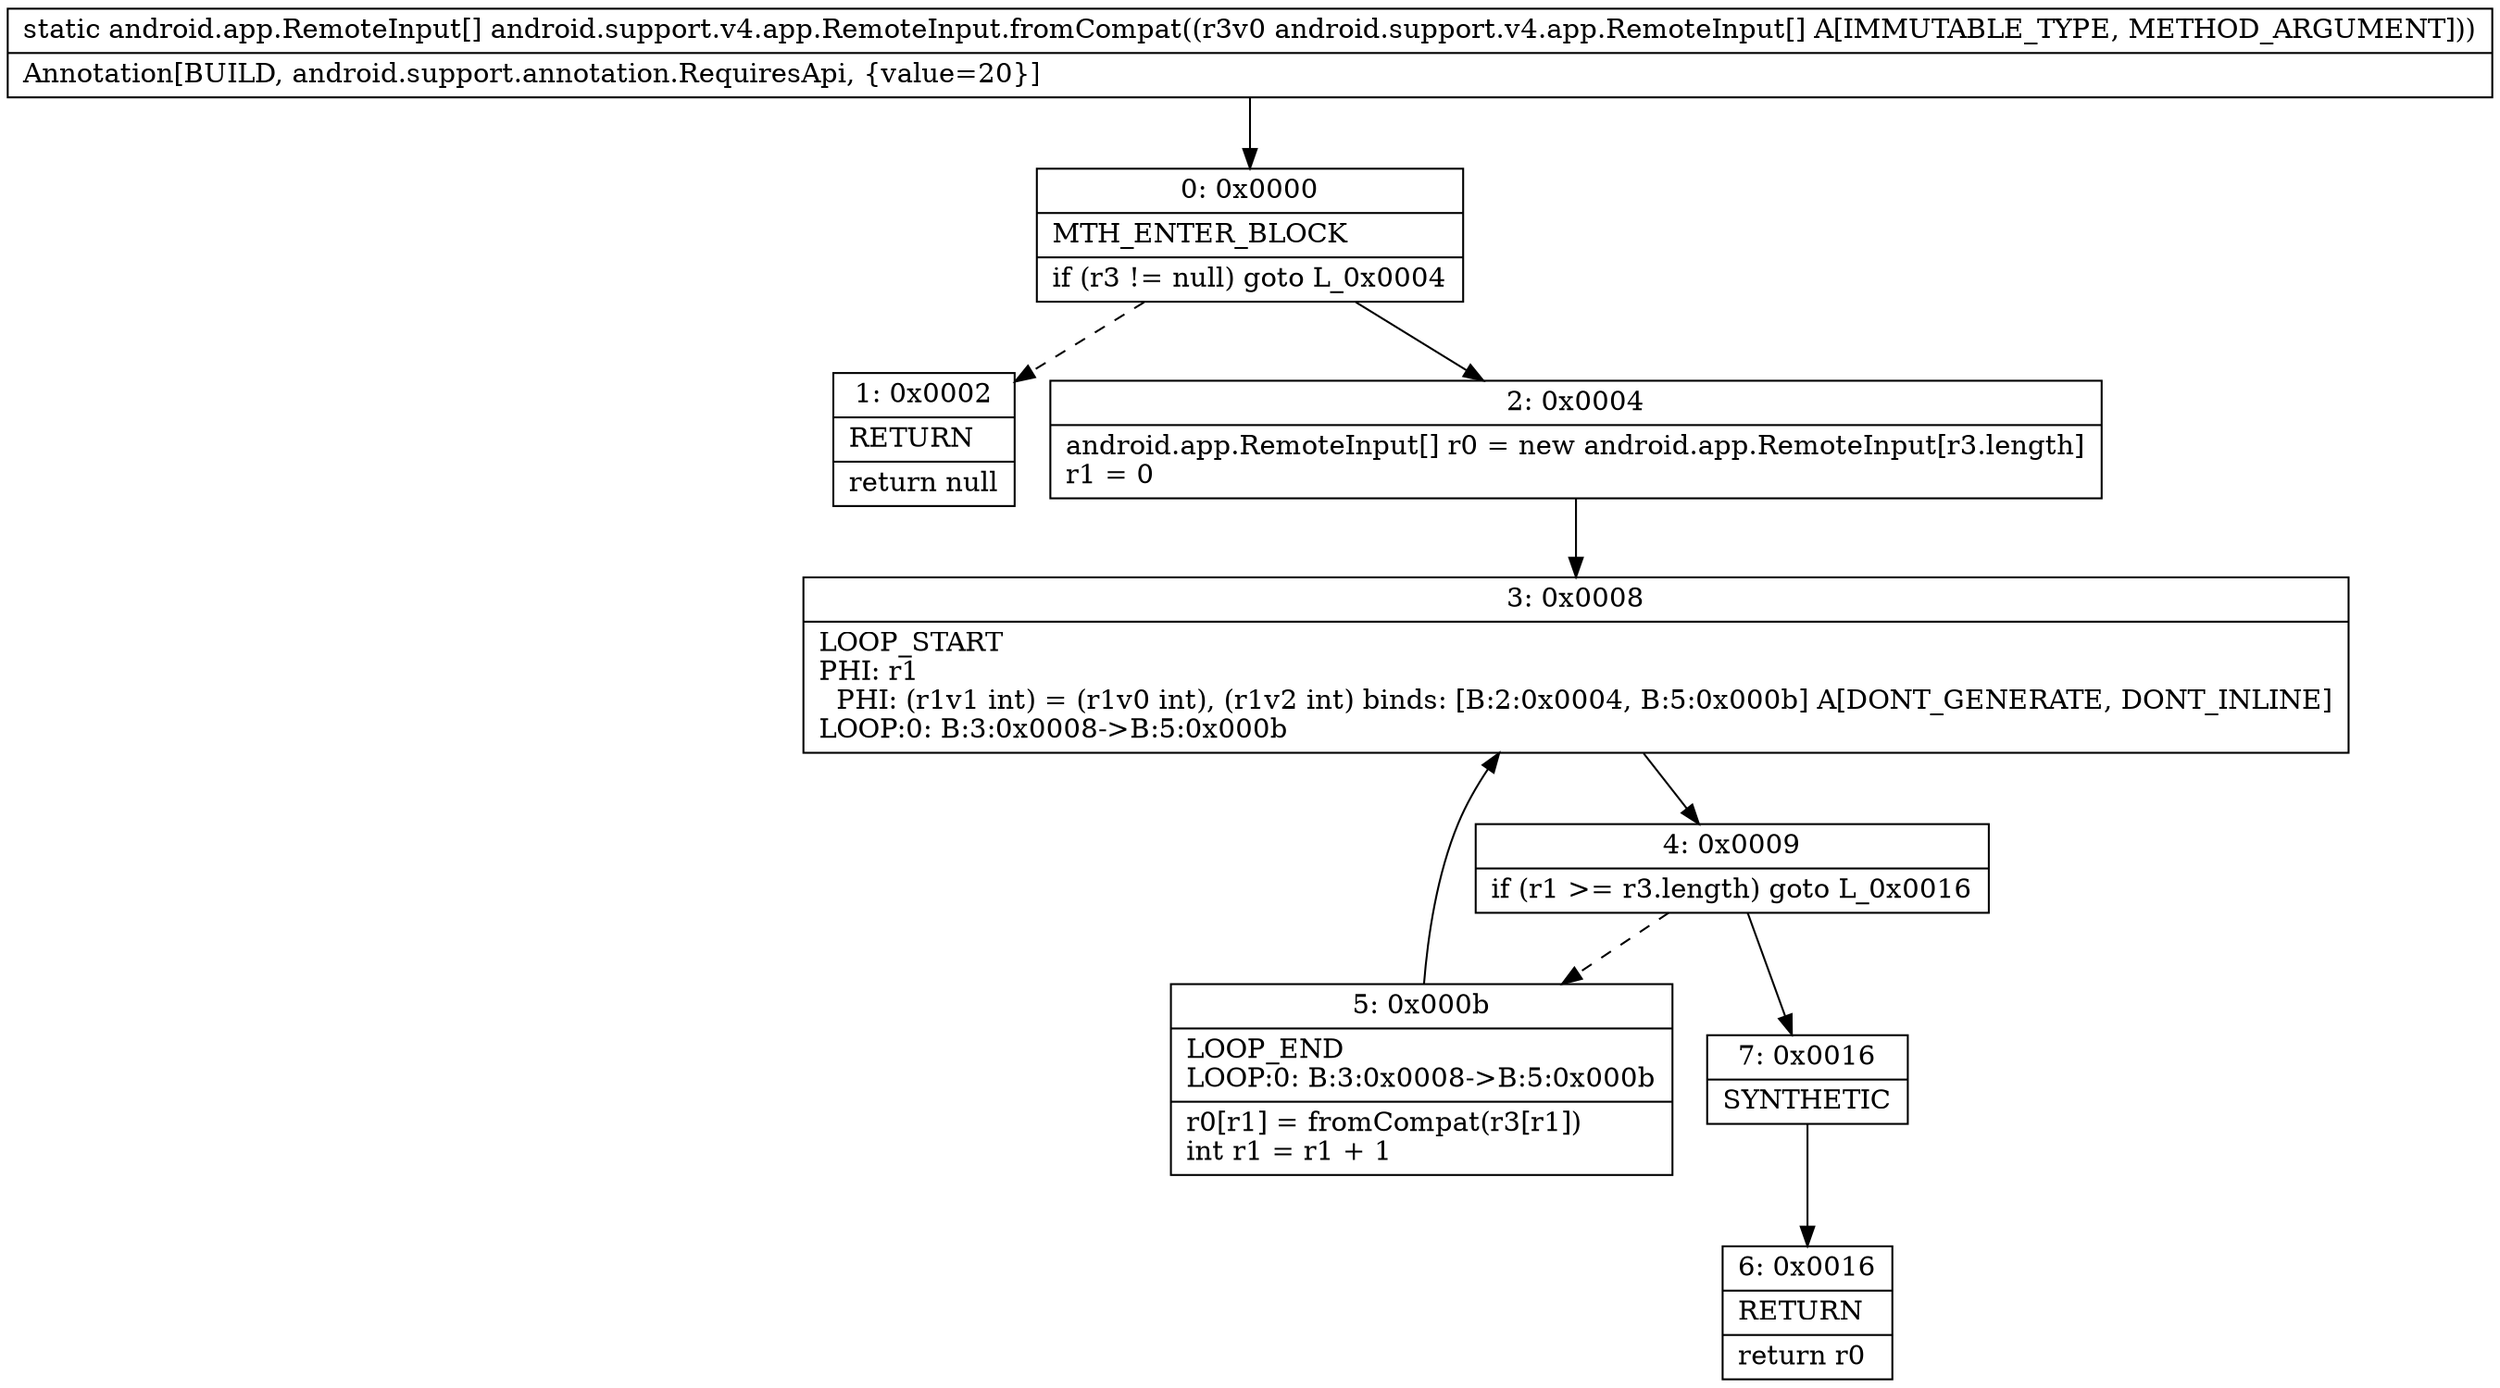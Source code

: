 digraph "CFG forandroid.support.v4.app.RemoteInput.fromCompat([Landroid\/support\/v4\/app\/RemoteInput;)[Landroid\/app\/RemoteInput;" {
Node_0 [shape=record,label="{0\:\ 0x0000|MTH_ENTER_BLOCK\l|if (r3 != null) goto L_0x0004\l}"];
Node_1 [shape=record,label="{1\:\ 0x0002|RETURN\l|return null\l}"];
Node_2 [shape=record,label="{2\:\ 0x0004|android.app.RemoteInput[] r0 = new android.app.RemoteInput[r3.length]\lr1 = 0\l}"];
Node_3 [shape=record,label="{3\:\ 0x0008|LOOP_START\lPHI: r1 \l  PHI: (r1v1 int) = (r1v0 int), (r1v2 int) binds: [B:2:0x0004, B:5:0x000b] A[DONT_GENERATE, DONT_INLINE]\lLOOP:0: B:3:0x0008\-\>B:5:0x000b\l}"];
Node_4 [shape=record,label="{4\:\ 0x0009|if (r1 \>= r3.length) goto L_0x0016\l}"];
Node_5 [shape=record,label="{5\:\ 0x000b|LOOP_END\lLOOP:0: B:3:0x0008\-\>B:5:0x000b\l|r0[r1] = fromCompat(r3[r1])\lint r1 = r1 + 1\l}"];
Node_6 [shape=record,label="{6\:\ 0x0016|RETURN\l|return r0\l}"];
Node_7 [shape=record,label="{7\:\ 0x0016|SYNTHETIC\l}"];
MethodNode[shape=record,label="{static android.app.RemoteInput[] android.support.v4.app.RemoteInput.fromCompat((r3v0 android.support.v4.app.RemoteInput[] A[IMMUTABLE_TYPE, METHOD_ARGUMENT]))  | Annotation[BUILD, android.support.annotation.RequiresApi, \{value=20\}]\l}"];
MethodNode -> Node_0;
Node_0 -> Node_1[style=dashed];
Node_0 -> Node_2;
Node_2 -> Node_3;
Node_3 -> Node_4;
Node_4 -> Node_5[style=dashed];
Node_4 -> Node_7;
Node_5 -> Node_3;
Node_7 -> Node_6;
}

